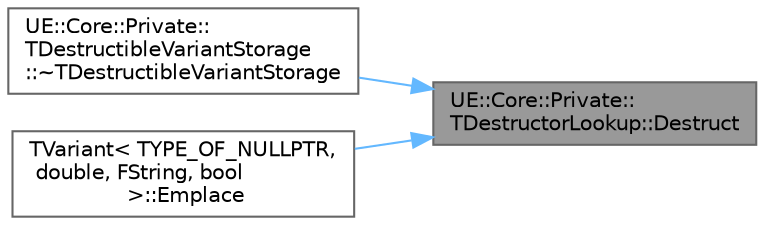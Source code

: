digraph "UE::Core::Private::TDestructorLookup::Destruct"
{
 // INTERACTIVE_SVG=YES
 // LATEX_PDF_SIZE
  bgcolor="transparent";
  edge [fontname=Helvetica,fontsize=10,labelfontname=Helvetica,labelfontsize=10];
  node [fontname=Helvetica,fontsize=10,shape=box,height=0.2,width=0.4];
  rankdir="RL";
  Node1 [id="Node000001",label="UE::Core::Private::\lTDestructorLookup::Destruct",height=0.2,width=0.4,color="gray40", fillcolor="grey60", style="filled", fontcolor="black",tooltip="If the index matches, call the destructor, otherwise call with the next index and type in the paramet..."];
  Node1 -> Node2 [id="edge1_Node000001_Node000002",dir="back",color="steelblue1",style="solid",tooltip=" "];
  Node2 [id="Node000002",label="UE::Core::Private::\lTDestructibleVariantStorage\l::~TDestructibleVariantStorage",height=0.2,width=0.4,color="grey40", fillcolor="white", style="filled",URL="$d9/d17/structUE_1_1Core_1_1Private_1_1TDestructibleVariantStorage.html#abf8d15d990fa3e21c3570630604ac48c",tooltip=" "];
  Node1 -> Node3 [id="edge2_Node000001_Node000003",dir="back",color="steelblue1",style="solid",tooltip=" "];
  Node3 [id="Node000003",label="TVariant\< TYPE_OF_NULLPTR,\l double, FString, bool\l \>::Emplace",height=0.2,width=0.4,color="grey40", fillcolor="white", style="filled",URL="$d3/d99/classTVariant.html#a07bfceb39b27764b7555094daa2b4f2d",tooltip=" "];
}
